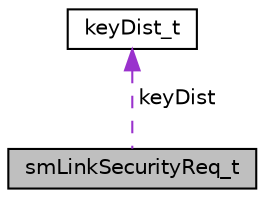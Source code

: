 digraph "smLinkSecurityReq_t"
{
  edge [fontname="Helvetica",fontsize="10",labelfontname="Helvetica",labelfontsize="10"];
  node [fontname="Helvetica",fontsize="10",shape=record];
  Node1 [label="smLinkSecurityReq_t",height=0.2,width=0.4,color="black", fillcolor="grey75", style="filled" fontcolor="black"];
  Node2 -> Node1 [dir="back",color="darkorchid3",fontsize="10",style="dashed",label=" keyDist" ,fontname="Helvetica"];
  Node2 [label="keyDist_t",height=0.2,width=0.4,color="black", fillcolor="white", style="filled",URL="$structkey_dist__t.html"];
}
